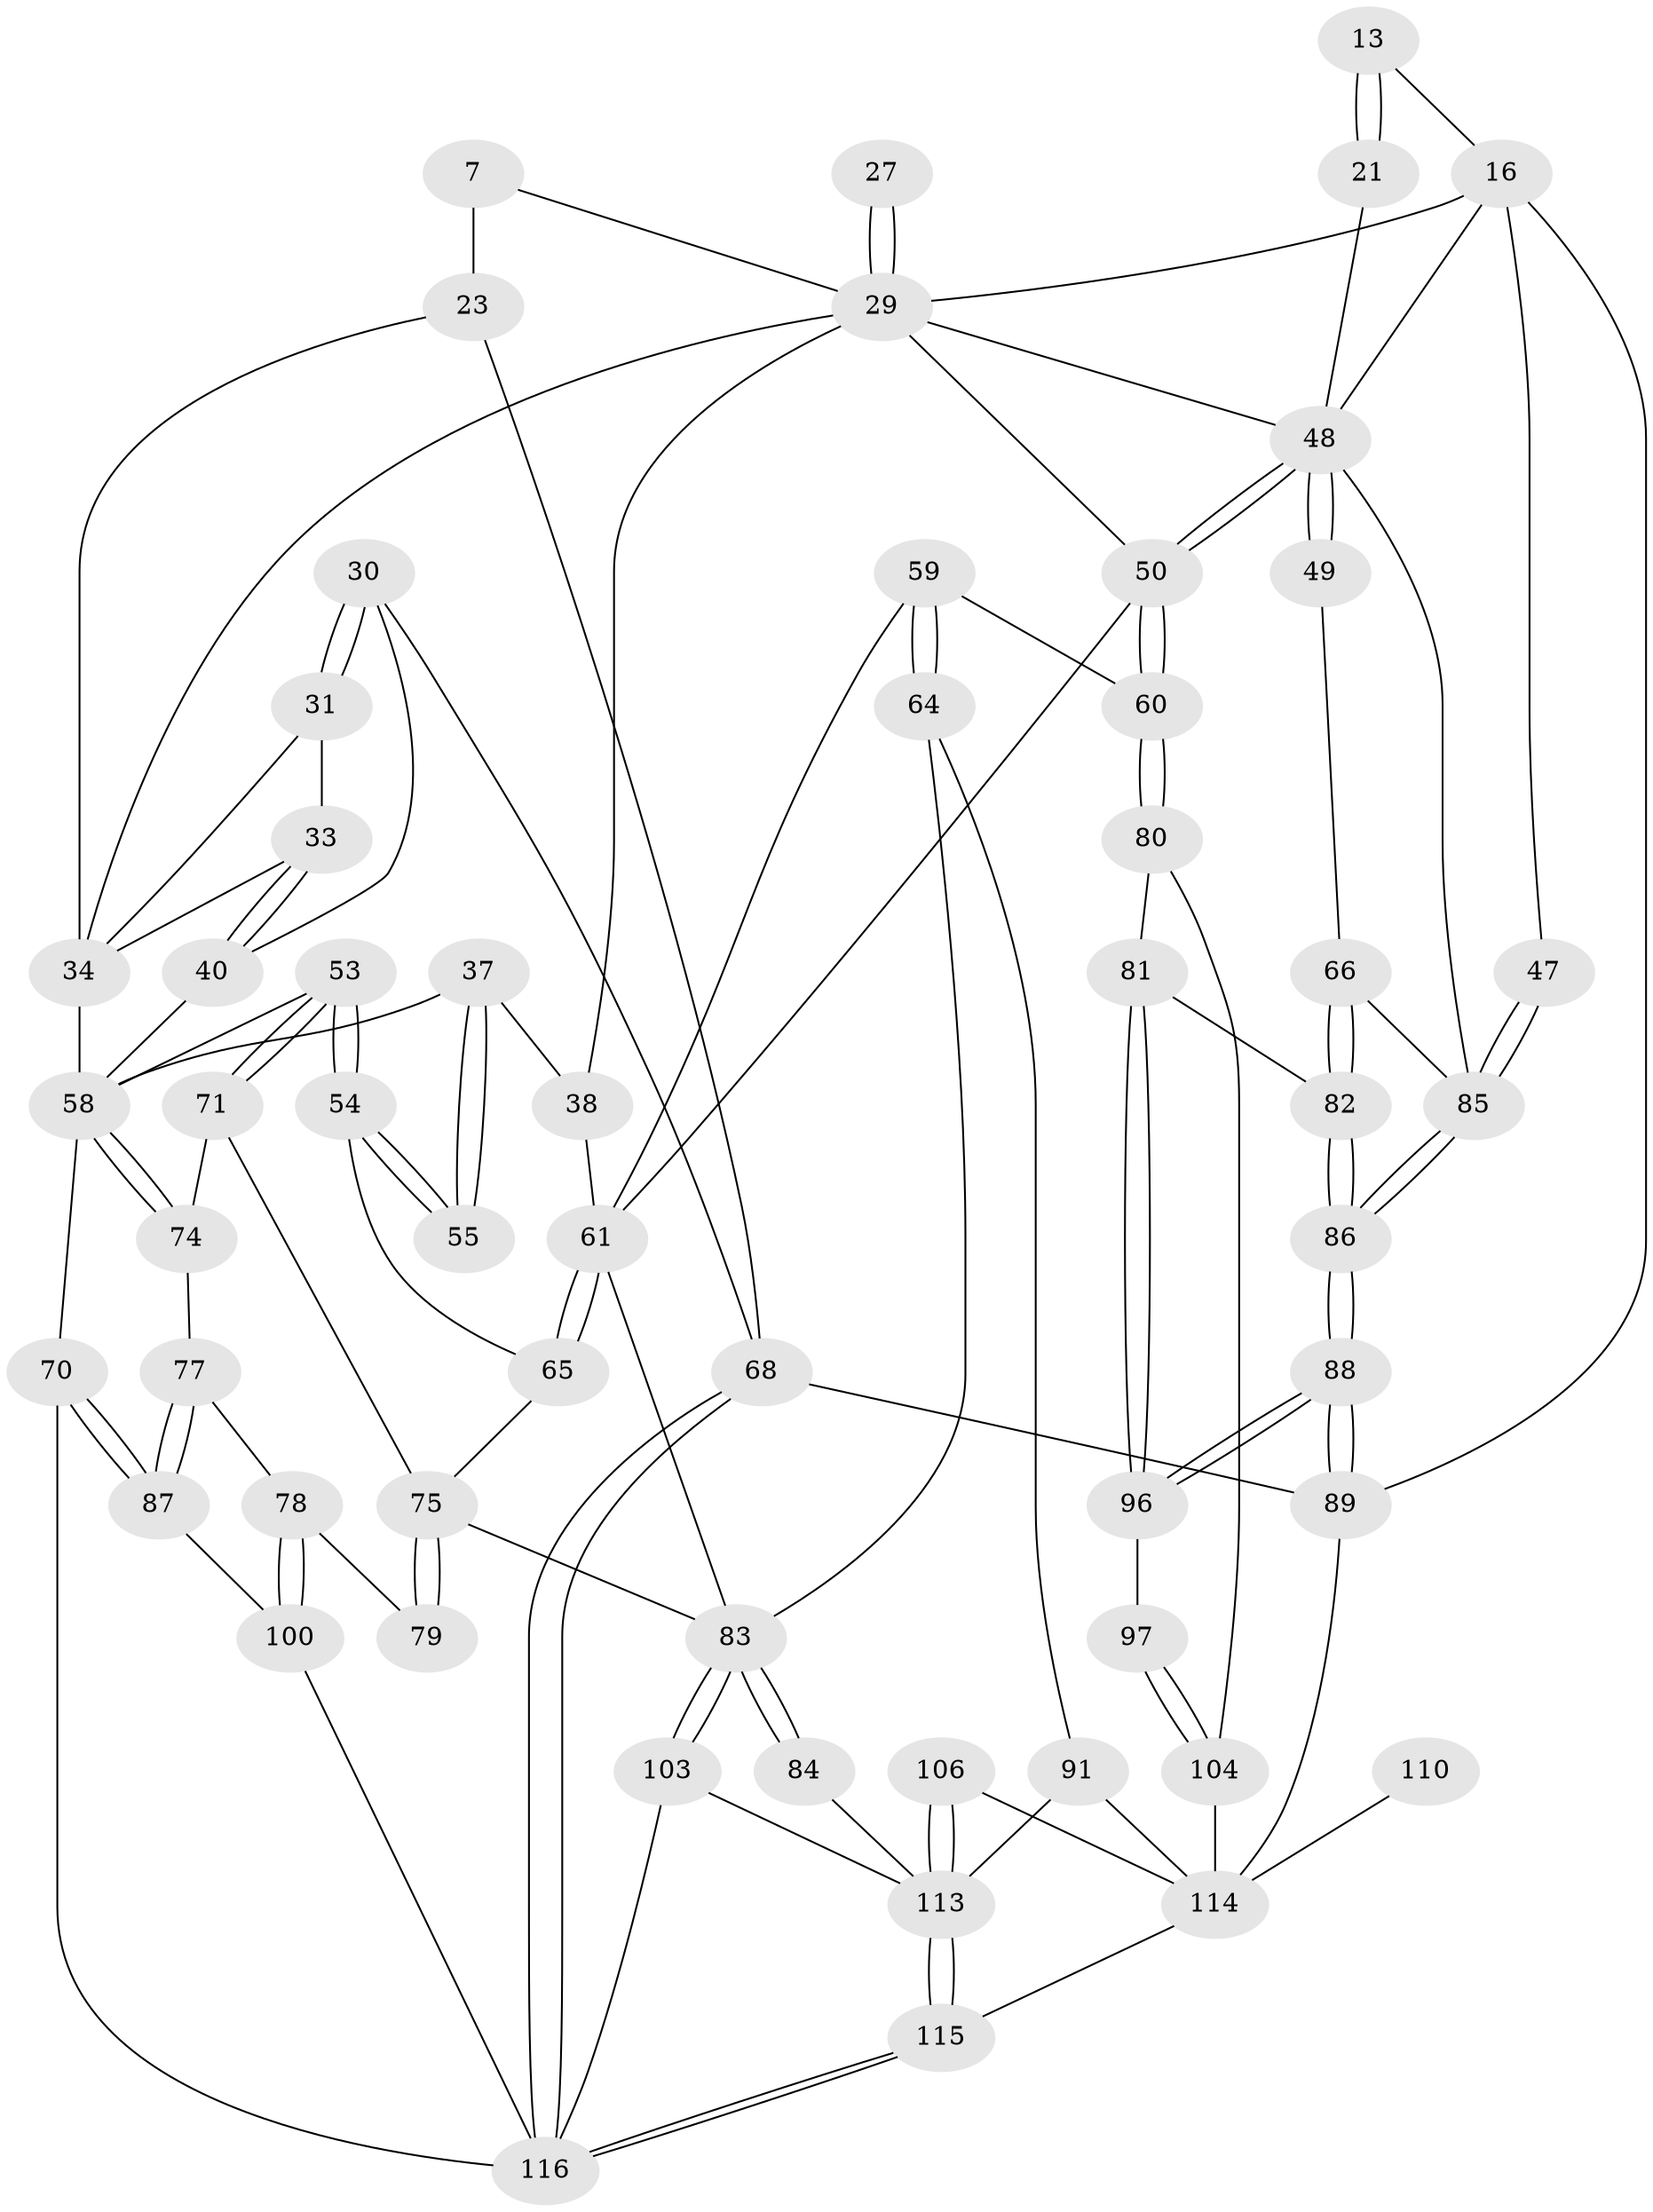 // original degree distribution, {3: 0.017241379310344827, 6: 0.22413793103448276, 4: 0.2413793103448276, 5: 0.5172413793103449}
// Generated by graph-tools (version 1.1) at 2025/00/03/09/25 05:00:03]
// undirected, 58 vertices, 129 edges
graph export_dot {
graph [start="1"]
  node [color=gray90,style=filled];
  7 [pos="+0.5743795124667851+0.054643205601318134"];
  13 [pos="+0.24928599235083726+0.1024116041358623",super="+12"];
  16 [pos="+0+0.2530693372449467",super="+15+14+11"];
  21 [pos="+0.24442521750101656+0.24573608477363199"];
  23 [pos="+0.782502644030393+0.1231833815936483",super="+2+1"];
  27 [pos="+0.4734522676480021+0.24983517796653656"];
  29 [pos="+0.4827521115607824+0.3156281780491283",super="+28+26+8+9+17"];
  30 [pos="+1+0"];
  31 [pos="+0.8597607632917548+0.25399314686834634"];
  33 [pos="+0.8588488491312409+0.3137069951660169"];
  34 [pos="+0.7560122796031099+0.36381717777928113",super="+25"];
  37 [pos="+0.5937083519828396+0.42406083103539116",super="+36"];
  38 [pos="+0.580953767737032+0.42355054487029176"];
  40 [pos="+0.9905612305791477+0.37598763180838396",super="+39"];
  47 [pos="+0+0.5437157592700343"];
  48 [pos="+0.24144520578673+0.5683953010130701",super="+19+18+45"];
  49 [pos="+0.23477315020721903+0.5686343406019724"];
  50 [pos="+0.24845952503336088+0.5726159734429735",super="+44+32"];
  53 [pos="+0.804029204285548+0.5875589310757988"];
  54 [pos="+0.7139295490392802+0.5479560961680922"];
  55 [pos="+0.7106982022224682+0.5217043577043301"];
  58 [pos="+1+0.652439001923269",super="+52+51+35+57"];
  59 [pos="+0.3064868729302146+0.6378196497538893"];
  60 [pos="+0.30599551254129254+0.6377566807117034"];
  61 [pos="+0.559103014192207+0.6096775571091314",super="+42+43+41"];
  64 [pos="+0.4114851403262123+0.6940395101600384"];
  65 [pos="+0.6310144457420099+0.614490467946271",super="+56"];
  66 [pos="+0.15232105293470008+0.645877127577481"];
  68 [pos="+1+1",super="+3"];
  70 [pos="+1+0.7419654460625266"];
  71 [pos="+0.8048401827311022+0.6000846811456186"];
  74 [pos="+0.8298962041843541+0.6311862096617256"];
  75 [pos="+0.6520007192337495+0.7969866655670828",super="+73+72"];
  77 [pos="+0.8718512197335443+0.7081354126959916"];
  78 [pos="+0.7517483841614174+0.7996346465334893"];
  79 [pos="+0.7301905879489228+0.7880600851419579"];
  80 [pos="+0.2679451567086668+0.73804292274115"];
  81 [pos="+0.18004067254046546+0.7692944721277492"];
  82 [pos="+0.1337102850304033+0.770531518056603"];
  83 [pos="+0.6162273112998947+0.8179818544662919",super="+76+62+63"];
  84 [pos="+0.5863943753806201+0.8094803653734661"];
  85 [pos="+0+0.8554615940493632",super="+67+46"];
  86 [pos="+0+0.9046753723281483"];
  87 [pos="+1+0.7623109458542401"];
  88 [pos="+0+0.9446035475748141"];
  89 [pos="+0+1",super="+4"];
  91 [pos="+0.4184237483867841+0.8448940279346506",super="+90"];
  96 [pos="+0.1901470266609167+0.8780515724042025"];
  97 [pos="+0.20938536695081375+0.8813365223633697"];
  100 [pos="+0.8179538483662049+0.8815022093264093"];
  103 [pos="+0.6147668545974262+0.9239263451379736"];
  104 [pos="+0.237425320756831+0.9113917779357551",super="+93+94"];
  106 [pos="+0.4518369598775141+0.9514971699046586"];
  110 [pos="+0.21519269629834853+1"];
  113 [pos="+0.48634650275922375+0.9819191430380462",super="+105+98+99"];
  114 [pos="+0.2915689226856878+1",super="+107+108+92+111+112"];
  115 [pos="+0.447439108690876+1"];
  116 [pos="+0.7983045473545543+1",super="+102+69"];
  7 -- 23 [weight=2];
  7 -- 29;
  13 -- 21 [weight=2];
  13 -- 21;
  13 -- 16 [weight=2];
  16 -- 47;
  16 -- 89 [weight=2];
  16 -- 29;
  16 -- 48;
  21 -- 48;
  23 -- 68;
  23 -- 34;
  27 -- 29 [weight=3];
  27 -- 29;
  29 -- 50;
  29 -- 38;
  29 -- 48;
  29 -- 34;
  30 -- 31;
  30 -- 31;
  30 -- 68;
  30 -- 40;
  31 -- 33;
  31 -- 34;
  33 -- 34;
  33 -- 40;
  33 -- 40;
  34 -- 58;
  37 -- 38;
  37 -- 55 [weight=2];
  37 -- 55;
  37 -- 58;
  38 -- 61;
  40 -- 58 [weight=2];
  47 -- 85 [weight=2];
  47 -- 85;
  48 -- 49 [weight=2];
  48 -- 49;
  48 -- 50 [weight=2];
  48 -- 50;
  48 -- 85;
  49 -- 66;
  50 -- 60;
  50 -- 60;
  50 -- 61;
  53 -- 54;
  53 -- 54;
  53 -- 71;
  53 -- 71;
  53 -- 58;
  54 -- 55;
  54 -- 55;
  54 -- 65;
  58 -- 74;
  58 -- 74;
  58 -- 70;
  59 -- 60;
  59 -- 64;
  59 -- 64;
  59 -- 61;
  60 -- 80;
  60 -- 80;
  61 -- 65 [weight=2];
  61 -- 65;
  61 -- 83;
  64 -- 83;
  64 -- 91;
  65 -- 75;
  66 -- 82;
  66 -- 82;
  66 -- 85;
  68 -- 116 [weight=2];
  68 -- 116;
  68 -- 89 [weight=2];
  70 -- 87;
  70 -- 87;
  70 -- 116;
  71 -- 74;
  71 -- 75;
  74 -- 77;
  75 -- 79 [weight=2];
  75 -- 79;
  75 -- 83;
  77 -- 78;
  77 -- 87;
  77 -- 87;
  78 -- 79;
  78 -- 100;
  78 -- 100;
  80 -- 81;
  80 -- 104;
  81 -- 82;
  81 -- 96;
  81 -- 96;
  82 -- 86;
  82 -- 86;
  83 -- 84 [weight=2];
  83 -- 84;
  83 -- 103;
  83 -- 103;
  84 -- 113;
  85 -- 86;
  85 -- 86;
  86 -- 88;
  86 -- 88;
  87 -- 100;
  88 -- 89;
  88 -- 89;
  88 -- 96;
  88 -- 96;
  89 -- 114;
  91 -- 113 [weight=2];
  91 -- 114;
  96 -- 97;
  97 -- 104 [weight=2];
  97 -- 104;
  100 -- 116;
  103 -- 116;
  103 -- 113;
  104 -- 114 [weight=2];
  106 -- 113 [weight=2];
  106 -- 113;
  106 -- 114;
  110 -- 114 [weight=3];
  113 -- 115;
  113 -- 115;
  114 -- 115;
  115 -- 116;
  115 -- 116;
}
